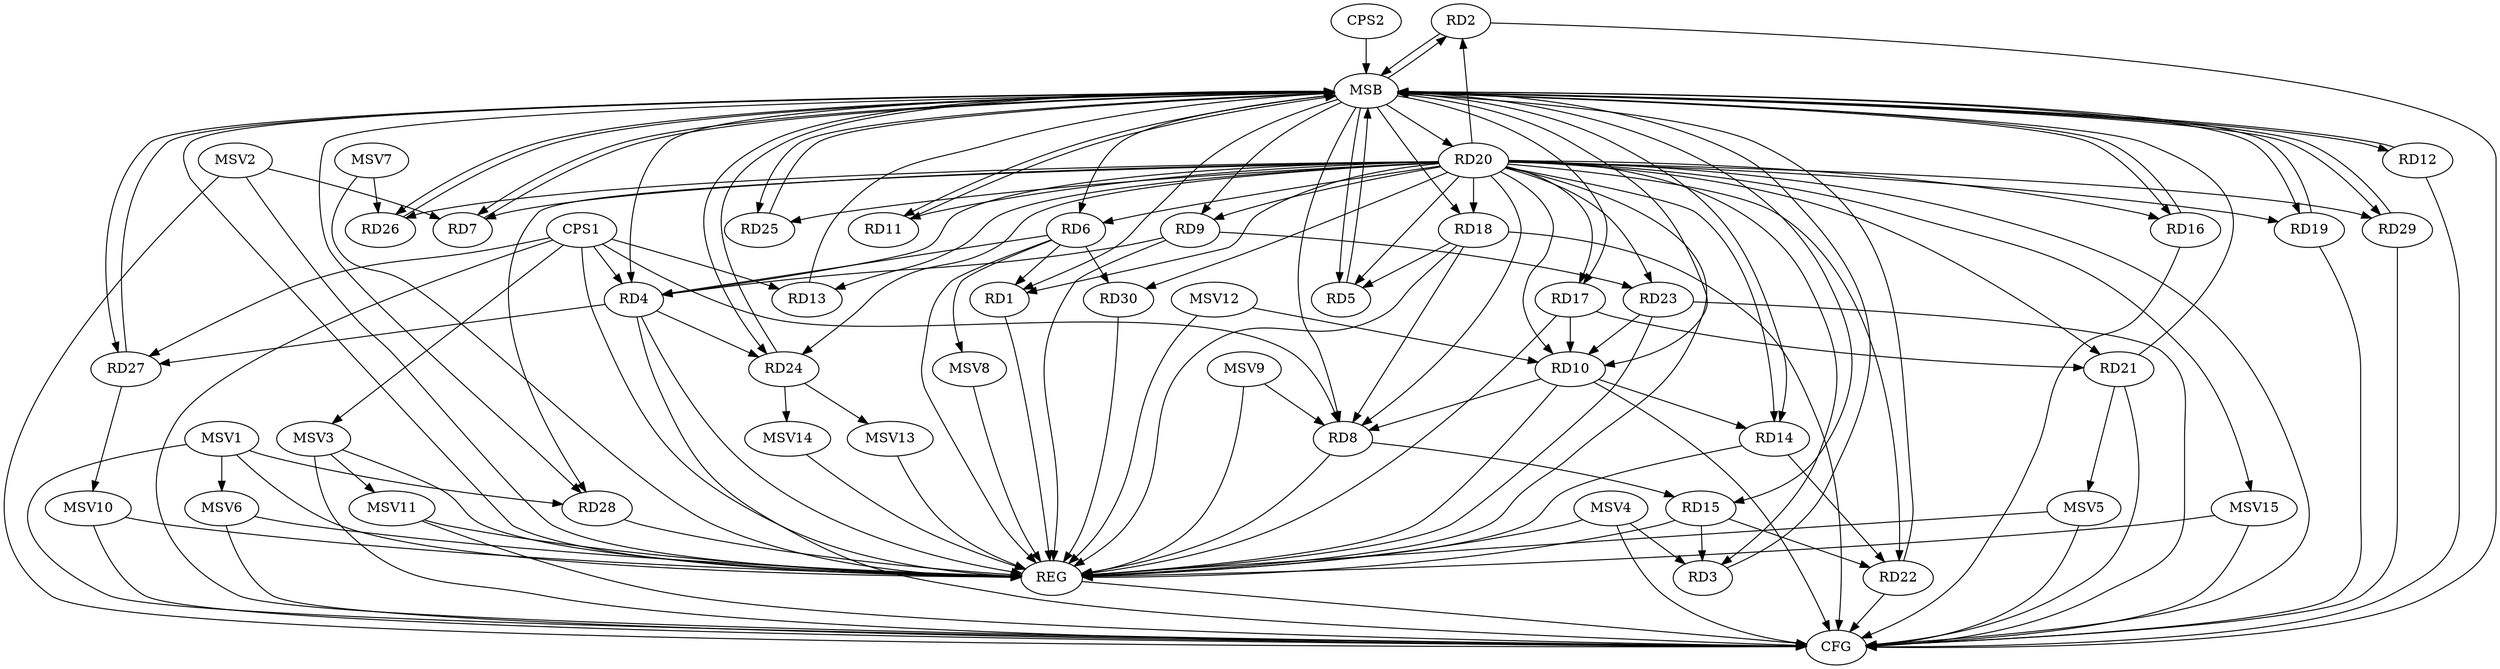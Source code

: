 strict digraph G {
  RD1 [ label="RD1" ];
  RD2 [ label="RD2" ];
  RD3 [ label="RD3" ];
  RD4 [ label="RD4" ];
  RD5 [ label="RD5" ];
  RD6 [ label="RD6" ];
  RD7 [ label="RD7" ];
  RD8 [ label="RD8" ];
  RD9 [ label="RD9" ];
  RD10 [ label="RD10" ];
  RD11 [ label="RD11" ];
  RD12 [ label="RD12" ];
  RD13 [ label="RD13" ];
  RD14 [ label="RD14" ];
  RD15 [ label="RD15" ];
  RD16 [ label="RD16" ];
  RD17 [ label="RD17" ];
  RD18 [ label="RD18" ];
  RD19 [ label="RD19" ];
  RD20 [ label="RD20" ];
  RD21 [ label="RD21" ];
  RD22 [ label="RD22" ];
  RD23 [ label="RD23" ];
  RD24 [ label="RD24" ];
  RD25 [ label="RD25" ];
  RD26 [ label="RD26" ];
  RD27 [ label="RD27" ];
  RD28 [ label="RD28" ];
  RD29 [ label="RD29" ];
  RD30 [ label="RD30" ];
  CPS1 [ label="CPS1" ];
  CPS2 [ label="CPS2" ];
  REG [ label="REG" ];
  MSB [ label="MSB" ];
  CFG [ label="CFG" ];
  MSV1 [ label="MSV1" ];
  MSV2 [ label="MSV2" ];
  MSV3 [ label="MSV3" ];
  MSV4 [ label="MSV4" ];
  MSV5 [ label="MSV5" ];
  MSV6 [ label="MSV6" ];
  MSV7 [ label="MSV7" ];
  MSV8 [ label="MSV8" ];
  MSV9 [ label="MSV9" ];
  MSV10 [ label="MSV10" ];
  MSV11 [ label="MSV11" ];
  MSV12 [ label="MSV12" ];
  MSV13 [ label="MSV13" ];
  MSV14 [ label="MSV14" ];
  MSV15 [ label="MSV15" ];
  RD6 -> RD1;
  RD15 -> RD3;
  RD20 -> RD3;
  RD6 -> RD4;
  RD9 -> RD4;
  RD4 -> RD24;
  RD4 -> RD27;
  RD18 -> RD5;
  RD20 -> RD6;
  RD6 -> RD30;
  RD10 -> RD8;
  RD8 -> RD15;
  RD18 -> RD8;
  RD9 -> RD23;
  RD10 -> RD14;
  RD17 -> RD10;
  RD23 -> RD10;
  RD20 -> RD13;
  RD14 -> RD22;
  RD15 -> RD22;
  RD20 -> RD17;
  RD17 -> RD21;
  RD20 -> RD21;
  RD20 -> RD23;
  CPS1 -> RD27;
  CPS1 -> RD4;
  CPS1 -> RD13;
  CPS1 -> RD8;
  RD1 -> REG;
  RD4 -> REG;
  RD6 -> REG;
  RD8 -> REG;
  RD9 -> REG;
  RD10 -> REG;
  RD14 -> REG;
  RD15 -> REG;
  RD17 -> REG;
  RD18 -> REG;
  RD20 -> REG;
  RD23 -> REG;
  RD28 -> REG;
  RD30 -> REG;
  CPS1 -> REG;
  RD2 -> MSB;
  MSB -> RD4;
  MSB -> RD7;
  MSB -> RD14;
  MSB -> REG;
  RD3 -> MSB;
  MSB -> RD2;
  MSB -> RD26;
  RD5 -> MSB;
  MSB -> RD1;
  MSB -> RD9;
  MSB -> RD25;
  MSB -> RD29;
  RD7 -> MSB;
  RD11 -> MSB;
  MSB -> RD6;
  MSB -> RD12;
  MSB -> RD24;
  MSB -> RD27;
  RD12 -> MSB;
  MSB -> RD17;
  RD13 -> MSB;
  MSB -> RD8;
  RD16 -> MSB;
  MSB -> RD18;
  MSB -> RD19;
  RD19 -> MSB;
  MSB -> RD5;
  MSB -> RD10;
  MSB -> RD15;
  RD21 -> MSB;
  MSB -> RD16;
  MSB -> RD20;
  RD22 -> MSB;
  RD24 -> MSB;
  RD25 -> MSB;
  RD26 -> MSB;
  MSB -> RD11;
  RD27 -> MSB;
  RD29 -> MSB;
  CPS2 -> MSB;
  MSB -> RD28;
  RD18 -> CFG;
  RD29 -> CFG;
  RD23 -> CFG;
  RD2 -> CFG;
  RD16 -> CFG;
  RD4 -> CFG;
  CPS1 -> CFG;
  RD12 -> CFG;
  RD21 -> CFG;
  RD19 -> CFG;
  RD10 -> CFG;
  RD22 -> CFG;
  REG -> CFG;
  RD20 -> CFG;
  RD20 -> RD11;
  RD20 -> RD14;
  RD20 -> RD25;
  RD20 -> RD18;
  RD20 -> RD5;
  RD20 -> RD19;
  RD20 -> RD16;
  RD20 -> RD29;
  RD20 -> RD2;
  RD20 -> RD26;
  RD20 -> RD24;
  RD20 -> RD10;
  RD20 -> RD28;
  RD20 -> RD1;
  RD20 -> RD7;
  RD20 -> RD9;
  RD20 -> RD4;
  RD20 -> RD30;
  RD20 -> RD22;
  RD20 -> RD8;
  MSV1 -> RD28;
  MSV1 -> REG;
  MSV1 -> CFG;
  MSV2 -> RD7;
  MSV2 -> REG;
  MSV2 -> CFG;
  CPS1 -> MSV3;
  MSV3 -> REG;
  MSV3 -> CFG;
  MSV4 -> RD3;
  MSV4 -> REG;
  MSV4 -> CFG;
  RD21 -> MSV5;
  MSV5 -> REG;
  MSV5 -> CFG;
  MSV1 -> MSV6;
  MSV6 -> REG;
  MSV6 -> CFG;
  MSV7 -> RD26;
  MSV7 -> REG;
  RD6 -> MSV8;
  MSV8 -> REG;
  MSV9 -> RD8;
  MSV9 -> REG;
  RD27 -> MSV10;
  MSV10 -> REG;
  MSV10 -> CFG;
  MSV3 -> MSV11;
  MSV11 -> REG;
  MSV11 -> CFG;
  MSV12 -> RD10;
  MSV12 -> REG;
  RD24 -> MSV13;
  MSV13 -> REG;
  RD24 -> MSV14;
  MSV14 -> REG;
  RD20 -> MSV15;
  MSV15 -> REG;
  MSV15 -> CFG;
}
